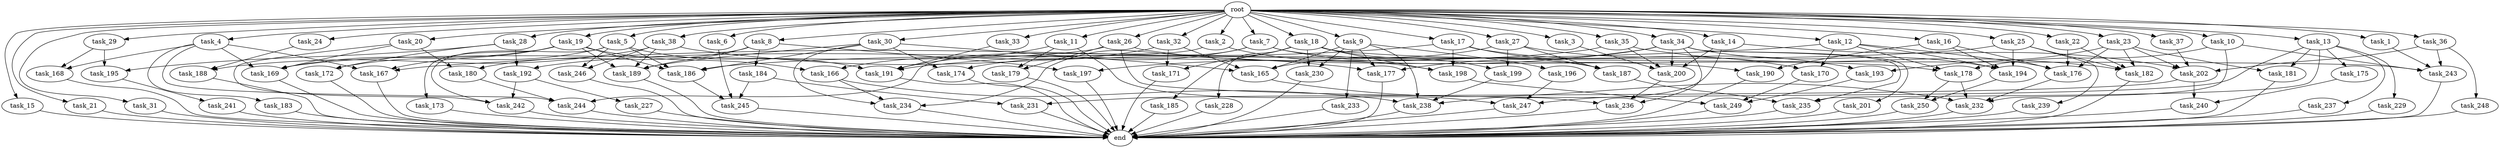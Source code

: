 digraph G {
  root [size="0.000000"];
  task_1 [size="1024.000000"];
  task_2 [size="1024.000000"];
  task_3 [size="1024.000000"];
  task_4 [size="1024.000000"];
  task_5 [size="1024.000000"];
  task_6 [size="1024.000000"];
  task_7 [size="1024.000000"];
  task_8 [size="1024.000000"];
  task_9 [size="1024.000000"];
  task_10 [size="1024.000000"];
  task_11 [size="1024.000000"];
  task_12 [size="1024.000000"];
  task_13 [size="1024.000000"];
  task_14 [size="1024.000000"];
  task_15 [size="1024.000000"];
  task_16 [size="1024.000000"];
  task_17 [size="1024.000000"];
  task_18 [size="1024.000000"];
  task_19 [size="1024.000000"];
  task_20 [size="1024.000000"];
  task_21 [size="1024.000000"];
  task_22 [size="1024.000000"];
  task_23 [size="1024.000000"];
  task_24 [size="1024.000000"];
  task_25 [size="1024.000000"];
  task_26 [size="1024.000000"];
  task_27 [size="1024.000000"];
  task_28 [size="1024.000000"];
  task_29 [size="1024.000000"];
  task_30 [size="1024.000000"];
  task_31 [size="1024.000000"];
  task_32 [size="1024.000000"];
  task_33 [size="1024.000000"];
  task_34 [size="1024.000000"];
  task_35 [size="1024.000000"];
  task_36 [size="1024.000000"];
  task_37 [size="1024.000000"];
  task_38 [size="1024.000000"];
  task_165 [size="2001454759936.000000"];
  task_166 [size="858993459200.000000"];
  task_167 [size="1666447310848.000000"];
  task_168 [size="1279900254208.000000"];
  task_169 [size="1700807049216.000000"];
  task_170 [size="773094113280.000000"];
  task_171 [size="1005022347264.000000"];
  task_172 [size="68719476736.000000"];
  task_173 [size="549755813888.000000"];
  task_174 [size="687194767360.000000"];
  task_175 [size="420906795008.000000"];
  task_176 [size="2078764171264.000000"];
  task_177 [size="1047972020224.000000"];
  task_178 [size="1151051235328.000000"];
  task_179 [size="343597383680.000000"];
  task_180 [size="1554778161152.000000"];
  task_181 [size="1116691496960.000000"];
  task_182 [size="1417339207680.000000"];
  task_183 [size="420906795008.000000"];
  task_184 [size="858993459200.000000"];
  task_185 [size="695784701952.000000"];
  task_186 [size="1271310319616.000000"];
  task_187 [size="1486058684416.000000"];
  task_188 [size="274877906944.000000"];
  task_189 [size="1683627180032.000000"];
  task_190 [size="1099511627776.000000"];
  task_191 [size="730144440320.000000"];
  task_192 [size="68719476736.000000"];
  task_193 [size="1554778161152.000000"];
  task_194 [size="2010044694528.000000"];
  task_195 [size="893353197568.000000"];
  task_196 [size="695784701952.000000"];
  task_197 [size="1073741824000.000000"];
  task_198 [size="1082331758592.000000"];
  task_199 [size="1554778161152.000000"];
  task_200 [size="867583393792.000000"];
  task_201 [size="214748364800.000000"];
  task_202 [size="1589137899520.000000"];
  task_227 [size="420906795008.000000"];
  task_228 [size="695784701952.000000"];
  task_229 [size="420906795008.000000"];
  task_230 [size="1391569403904.000000"];
  task_231 [size="936302870528.000000"];
  task_232 [size="1975684956160.000000"];
  task_233 [size="695784701952.000000"];
  task_234 [size="721554505728.000000"];
  task_235 [size="773094113280.000000"];
  task_236 [size="283467841536.000000"];
  task_237 [size="420906795008.000000"];
  task_238 [size="1898375544832.000000"];
  task_239 [size="549755813888.000000"];
  task_240 [size="773094113280.000000"];
  task_241 [size="549755813888.000000"];
  task_242 [size="1151051235328.000000"];
  task_243 [size="1571958030336.000000"];
  task_244 [size="867583393792.000000"];
  task_245 [size="1717986918400.000000"];
  task_246 [size="171798691840.000000"];
  task_247 [size="867583393792.000000"];
  task_248 [size="34359738368.000000"];
  task_249 [size="1254130450432.000000"];
  task_250 [size="523986010112.000000"];
  end [size="0.000000"];

  root -> task_1 [size="1.000000"];
  root -> task_2 [size="1.000000"];
  root -> task_3 [size="1.000000"];
  root -> task_4 [size="1.000000"];
  root -> task_5 [size="1.000000"];
  root -> task_6 [size="1.000000"];
  root -> task_7 [size="1.000000"];
  root -> task_8 [size="1.000000"];
  root -> task_9 [size="1.000000"];
  root -> task_10 [size="1.000000"];
  root -> task_11 [size="1.000000"];
  root -> task_12 [size="1.000000"];
  root -> task_13 [size="1.000000"];
  root -> task_14 [size="1.000000"];
  root -> task_15 [size="1.000000"];
  root -> task_16 [size="1.000000"];
  root -> task_17 [size="1.000000"];
  root -> task_18 [size="1.000000"];
  root -> task_19 [size="1.000000"];
  root -> task_20 [size="1.000000"];
  root -> task_21 [size="1.000000"];
  root -> task_22 [size="1.000000"];
  root -> task_23 [size="1.000000"];
  root -> task_24 [size="1.000000"];
  root -> task_25 [size="1.000000"];
  root -> task_26 [size="1.000000"];
  root -> task_27 [size="1.000000"];
  root -> task_28 [size="1.000000"];
  root -> task_29 [size="1.000000"];
  root -> task_30 [size="1.000000"];
  root -> task_31 [size="1.000000"];
  root -> task_32 [size="1.000000"];
  root -> task_33 [size="1.000000"];
  root -> task_34 [size="1.000000"];
  root -> task_35 [size="1.000000"];
  root -> task_36 [size="1.000000"];
  root -> task_37 [size="1.000000"];
  root -> task_38 [size="1.000000"];
  task_1 -> task_243 [size="411041792.000000"];
  task_2 -> task_198 [size="301989888.000000"];
  task_2 -> task_244 [size="301989888.000000"];
  task_3 -> task_200 [size="301989888.000000"];
  task_4 -> task_167 [size="411041792.000000"];
  task_4 -> task_168 [size="411041792.000000"];
  task_4 -> task_169 [size="411041792.000000"];
  task_4 -> task_183 [size="411041792.000000"];
  task_4 -> task_244 [size="411041792.000000"];
  task_5 -> task_172 [size="33554432.000000"];
  task_5 -> task_186 [size="33554432.000000"];
  task_5 -> task_191 [size="33554432.000000"];
  task_5 -> task_242 [size="33554432.000000"];
  task_5 -> task_246 [size="33554432.000000"];
  task_6 -> task_245 [size="301989888.000000"];
  task_7 -> task_174 [size="536870912.000000"];
  task_7 -> task_187 [size="536870912.000000"];
  task_7 -> task_190 [size="536870912.000000"];
  task_7 -> task_234 [size="536870912.000000"];
  task_8 -> task_180 [size="838860800.000000"];
  task_8 -> task_184 [size="838860800.000000"];
  task_8 -> task_189 [size="838860800.000000"];
  task_8 -> task_197 [size="838860800.000000"];
  task_9 -> task_165 [size="679477248.000000"];
  task_9 -> task_177 [size="679477248.000000"];
  task_9 -> task_196 [size="679477248.000000"];
  task_9 -> task_230 [size="679477248.000000"];
  task_9 -> task_233 [size="679477248.000000"];
  task_9 -> task_238 [size="679477248.000000"];
  task_10 -> task_178 [size="411041792.000000"];
  task_10 -> task_232 [size="411041792.000000"];
  task_10 -> task_243 [size="411041792.000000"];
  task_11 -> task_179 [size="301989888.000000"];
  task_11 -> task_191 [size="301989888.000000"];
  task_11 -> task_247 [size="301989888.000000"];
  task_12 -> task_167 [size="679477248.000000"];
  task_12 -> task_170 [size="679477248.000000"];
  task_12 -> task_176 [size="679477248.000000"];
  task_12 -> task_178 [size="679477248.000000"];
  task_12 -> task_194 [size="679477248.000000"];
  task_13 -> task_175 [size="411041792.000000"];
  task_13 -> task_181 [size="411041792.000000"];
  task_13 -> task_229 [size="411041792.000000"];
  task_13 -> task_235 [size="411041792.000000"];
  task_13 -> task_237 [size="411041792.000000"];
  task_13 -> task_247 [size="411041792.000000"];
  task_14 -> task_200 [size="301989888.000000"];
  task_14 -> task_202 [size="301989888.000000"];
  task_14 -> task_238 [size="301989888.000000"];
  task_15 -> end [size="1.000000"];
  task_16 -> task_176 [size="536870912.000000"];
  task_16 -> task_190 [size="536870912.000000"];
  task_16 -> task_194 [size="536870912.000000"];
  task_17 -> task_170 [size="75497472.000000"];
  task_17 -> task_187 [size="75497472.000000"];
  task_17 -> task_191 [size="75497472.000000"];
  task_17 -> task_198 [size="75497472.000000"];
  task_18 -> task_171 [size="679477248.000000"];
  task_18 -> task_185 [size="679477248.000000"];
  task_18 -> task_198 [size="679477248.000000"];
  task_18 -> task_199 [size="679477248.000000"];
  task_18 -> task_228 [size="679477248.000000"];
  task_18 -> task_230 [size="679477248.000000"];
  task_18 -> task_243 [size="679477248.000000"];
  task_19 -> task_166 [size="536870912.000000"];
  task_19 -> task_167 [size="536870912.000000"];
  task_19 -> task_169 [size="536870912.000000"];
  task_19 -> task_173 [size="536870912.000000"];
  task_19 -> task_186 [size="536870912.000000"];
  task_19 -> task_189 [size="536870912.000000"];
  task_20 -> task_169 [size="679477248.000000"];
  task_20 -> task_180 [size="679477248.000000"];
  task_20 -> task_242 [size="679477248.000000"];
  task_21 -> end [size="1.000000"];
  task_22 -> task_176 [size="134217728.000000"];
  task_22 -> task_182 [size="134217728.000000"];
  task_23 -> task_176 [size="679477248.000000"];
  task_23 -> task_181 [size="679477248.000000"];
  task_23 -> task_182 [size="679477248.000000"];
  task_23 -> task_193 [size="679477248.000000"];
  task_23 -> task_202 [size="679477248.000000"];
  task_24 -> task_188 [size="134217728.000000"];
  task_25 -> task_182 [size="536870912.000000"];
  task_25 -> task_186 [size="536870912.000000"];
  task_25 -> task_194 [size="536870912.000000"];
  task_25 -> task_239 [size="536870912.000000"];
  task_26 -> task_169 [size="33554432.000000"];
  task_26 -> task_178 [size="33554432.000000"];
  task_26 -> task_179 [size="33554432.000000"];
  task_26 -> task_236 [size="33554432.000000"];
  task_27 -> task_165 [size="838860800.000000"];
  task_27 -> task_187 [size="838860800.000000"];
  task_27 -> task_193 [size="838860800.000000"];
  task_27 -> task_199 [size="838860800.000000"];
  task_28 -> task_172 [size="33554432.000000"];
  task_28 -> task_192 [size="33554432.000000"];
  task_28 -> task_195 [size="33554432.000000"];
  task_29 -> task_168 [size="838860800.000000"];
  task_29 -> task_195 [size="838860800.000000"];
  task_30 -> task_165 [size="134217728.000000"];
  task_30 -> task_174 [size="134217728.000000"];
  task_30 -> task_186 [size="134217728.000000"];
  task_30 -> task_189 [size="134217728.000000"];
  task_30 -> task_234 [size="134217728.000000"];
  task_31 -> end [size="1.000000"];
  task_32 -> task_165 [size="301989888.000000"];
  task_32 -> task_166 [size="301989888.000000"];
  task_32 -> task_171 [size="301989888.000000"];
  task_33 -> task_191 [size="301989888.000000"];
  task_34 -> task_177 [size="209715200.000000"];
  task_34 -> task_194 [size="209715200.000000"];
  task_34 -> task_197 [size="209715200.000000"];
  task_34 -> task_200 [size="209715200.000000"];
  task_34 -> task_201 [size="209715200.000000"];
  task_34 -> task_235 [size="209715200.000000"];
  task_34 -> task_236 [size="209715200.000000"];
  task_35 -> task_182 [size="33554432.000000"];
  task_35 -> task_192 [size="33554432.000000"];
  task_35 -> task_200 [size="33554432.000000"];
  task_36 -> task_202 [size="33554432.000000"];
  task_36 -> task_243 [size="33554432.000000"];
  task_36 -> task_248 [size="33554432.000000"];
  task_37 -> task_202 [size="536870912.000000"];
  task_38 -> task_177 [size="134217728.000000"];
  task_38 -> task_188 [size="134217728.000000"];
  task_38 -> task_189 [size="134217728.000000"];
  task_38 -> task_246 [size="134217728.000000"];
  task_165 -> task_232 [size="679477248.000000"];
  task_166 -> task_234 [size="33554432.000000"];
  task_166 -> task_238 [size="33554432.000000"];
  task_167 -> end [size="1.000000"];
  task_168 -> end [size="1.000000"];
  task_169 -> end [size="1.000000"];
  task_170 -> task_249 [size="679477248.000000"];
  task_171 -> end [size="1.000000"];
  task_172 -> end [size="1.000000"];
  task_173 -> end [size="1.000000"];
  task_174 -> end [size="1.000000"];
  task_175 -> task_240 [size="679477248.000000"];
  task_176 -> task_232 [size="536870912.000000"];
  task_177 -> end [size="1.000000"];
  task_178 -> task_232 [size="301989888.000000"];
  task_178 -> task_250 [size="301989888.000000"];
  task_179 -> end [size="1.000000"];
  task_180 -> task_244 [size="134217728.000000"];
  task_181 -> end [size="1.000000"];
  task_182 -> end [size="1.000000"];
  task_183 -> end [size="1.000000"];
  task_184 -> task_231 [size="838860800.000000"];
  task_184 -> task_245 [size="838860800.000000"];
  task_185 -> end [size="1.000000"];
  task_186 -> task_245 [size="536870912.000000"];
  task_187 -> task_235 [size="134217728.000000"];
  task_188 -> end [size="1.000000"];
  task_189 -> end [size="1.000000"];
  task_190 -> end [size="1.000000"];
  task_191 -> end [size="1.000000"];
  task_192 -> task_227 [size="411041792.000000"];
  task_192 -> task_242 [size="411041792.000000"];
  task_193 -> task_249 [size="134217728.000000"];
  task_194 -> task_250 [size="209715200.000000"];
  task_195 -> task_241 [size="536870912.000000"];
  task_196 -> task_247 [size="134217728.000000"];
  task_197 -> end [size="1.000000"];
  task_198 -> task_249 [size="411041792.000000"];
  task_199 -> task_238 [size="838860800.000000"];
  task_200 -> task_236 [size="33554432.000000"];
  task_201 -> end [size="1.000000"];
  task_202 -> task_231 [size="75497472.000000"];
  task_202 -> task_240 [size="75497472.000000"];
  task_227 -> end [size="1.000000"];
  task_228 -> end [size="1.000000"];
  task_229 -> end [size="1.000000"];
  task_230 -> end [size="1.000000"];
  task_231 -> end [size="1.000000"];
  task_232 -> end [size="1.000000"];
  task_233 -> end [size="1.000000"];
  task_234 -> end [size="1.000000"];
  task_235 -> end [size="1.000000"];
  task_236 -> end [size="1.000000"];
  task_237 -> end [size="1.000000"];
  task_238 -> end [size="1.000000"];
  task_239 -> end [size="1.000000"];
  task_240 -> end [size="1.000000"];
  task_241 -> end [size="1.000000"];
  task_242 -> end [size="1.000000"];
  task_243 -> end [size="1.000000"];
  task_244 -> end [size="1.000000"];
  task_245 -> end [size="1.000000"];
  task_246 -> end [size="1.000000"];
  task_247 -> end [size="1.000000"];
  task_248 -> end [size="1.000000"];
  task_249 -> end [size="1.000000"];
  task_250 -> end [size="1.000000"];
}
